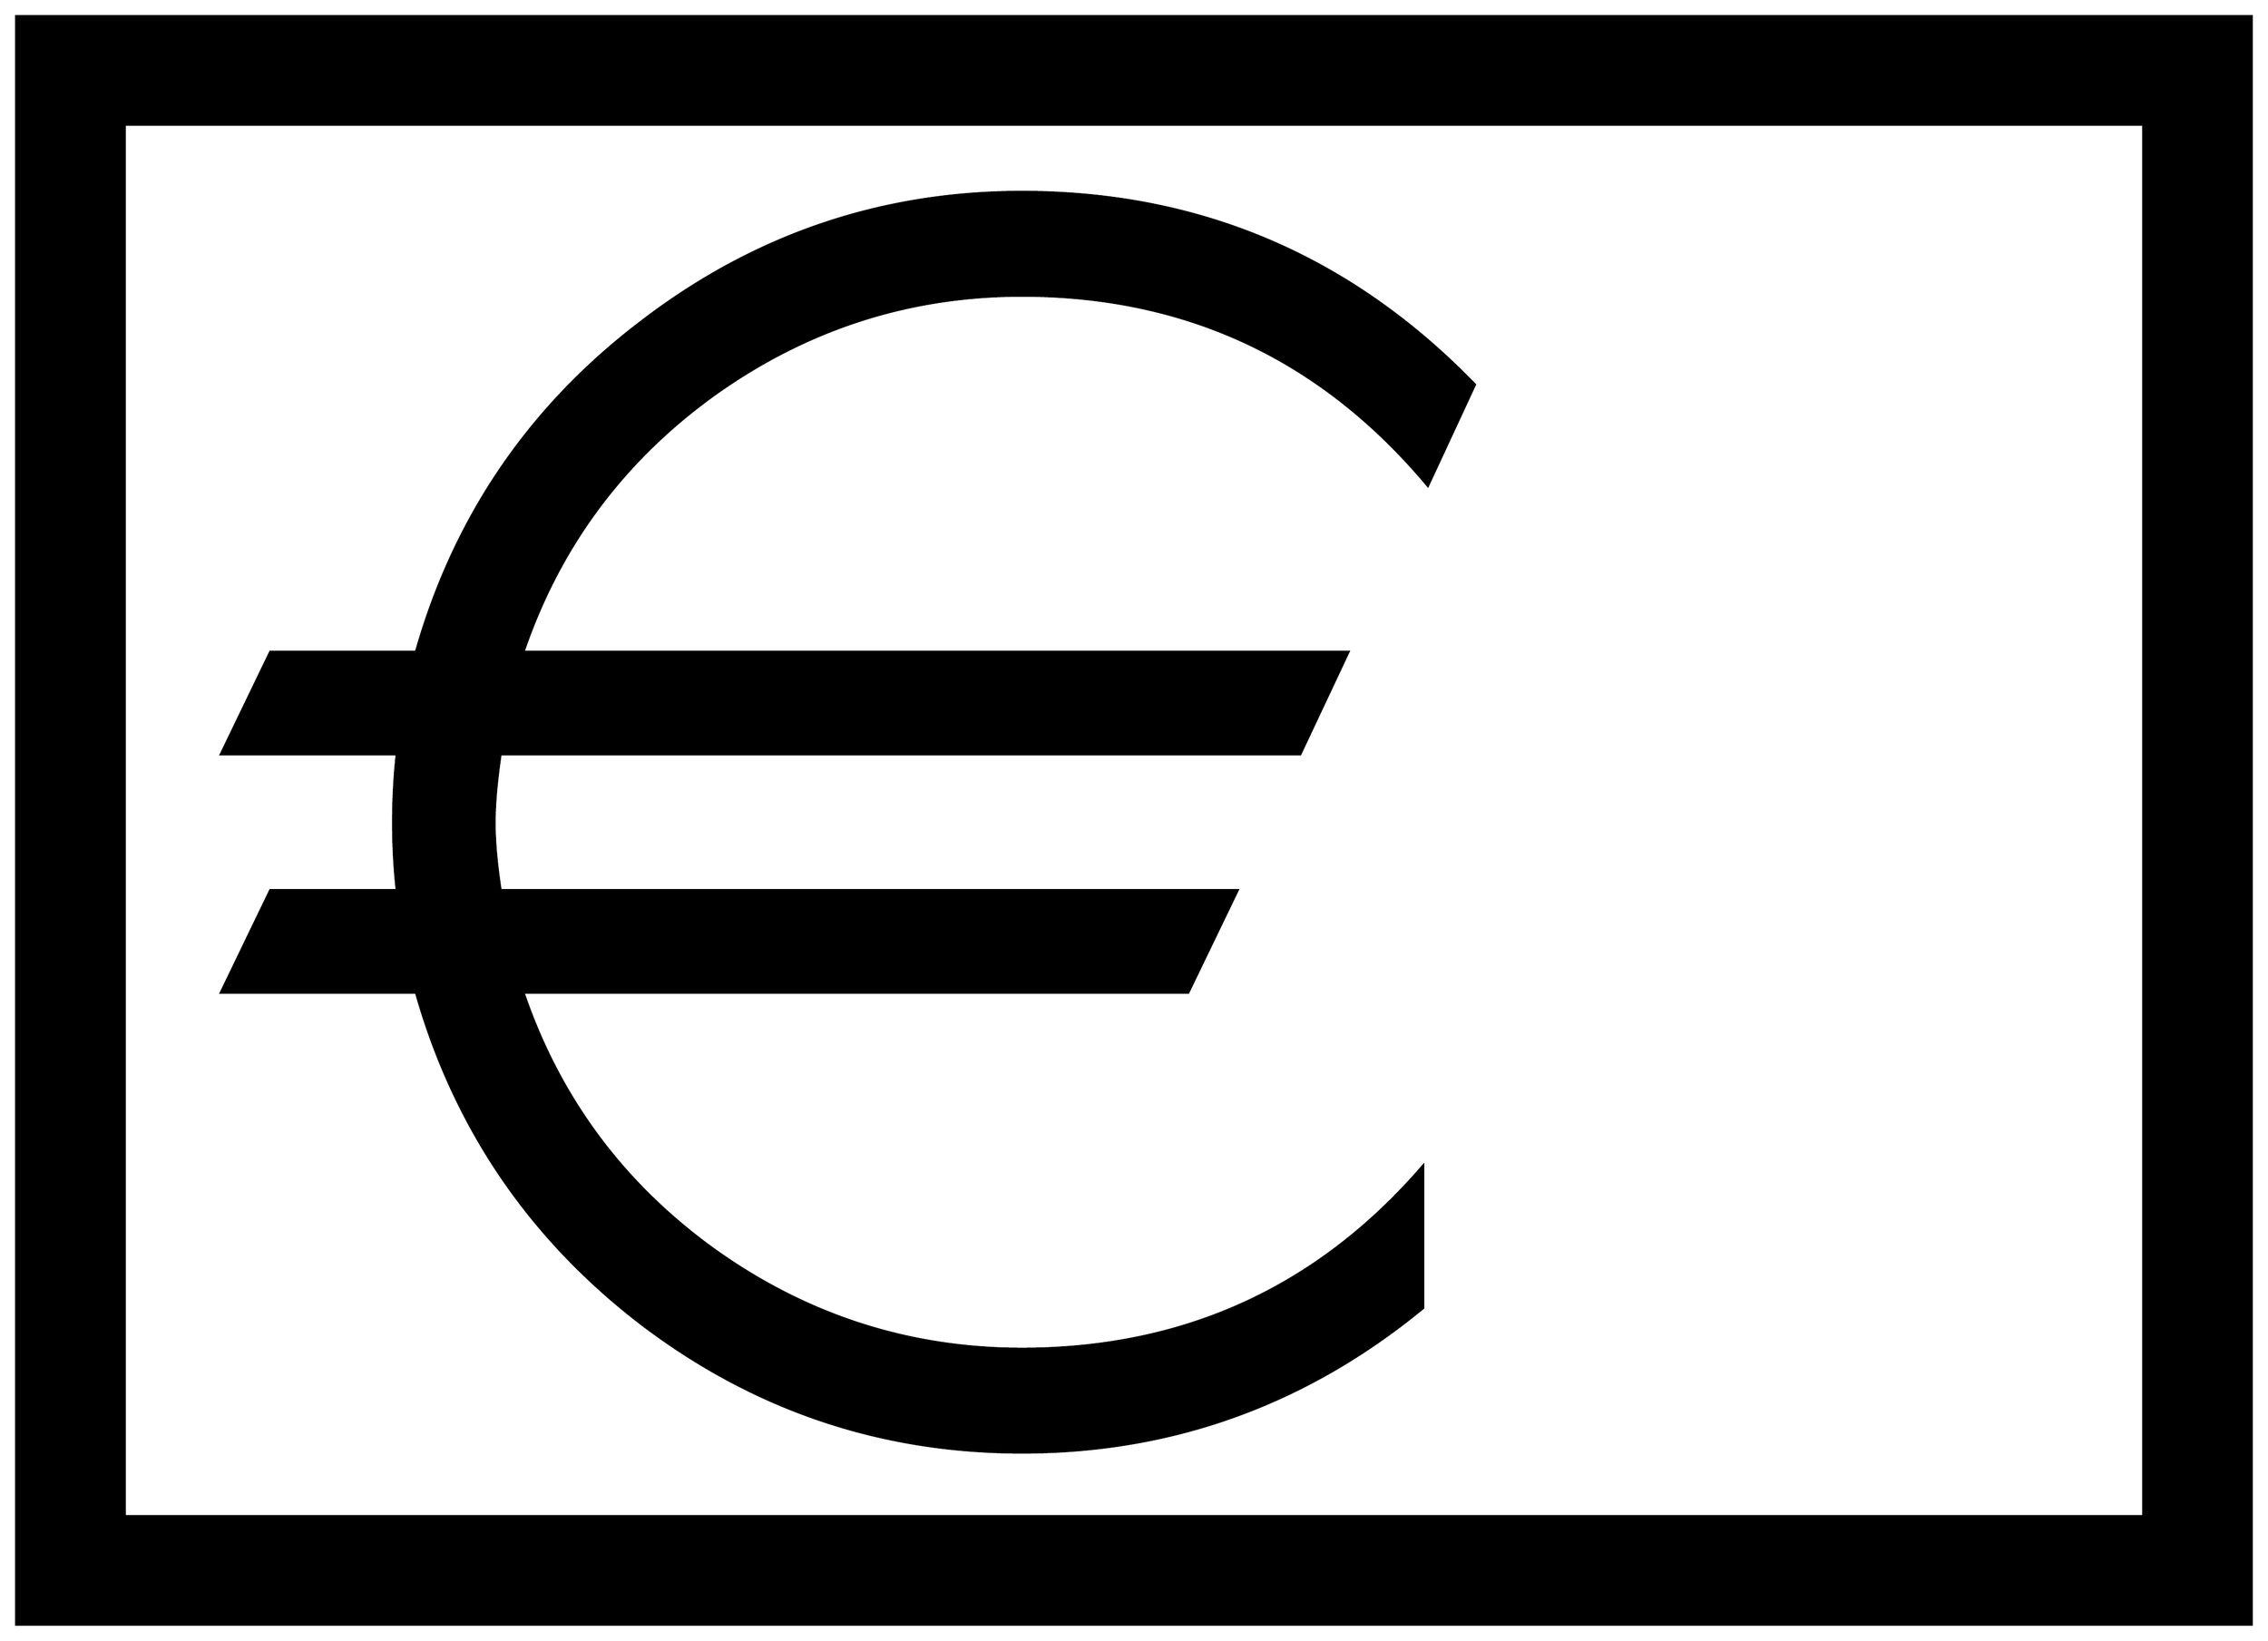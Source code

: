 


\begin{tikzpicture}[y=0.80pt, x=0.80pt, yscale=-1.0, xscale=1.0, inner sep=0pt, outer sep=0pt]
\begin{scope}[shift={(100.0,1792.0)},nonzero rule]
  \path[draw=.,fill=.,line width=1.600pt] (1952.0,0.0) --
    (96.0,0.0) -- (96.0,-1336.0) -- (1952.0,-1336.0) --
    (1952.0,0.0) -- cycle(1862.0,-90.0) -- (1862.0,-1246.0) --
    (186.0,-1246.0) -- (186.0,-90.0) -- (1862.0,-90.0) --
    cycle(1307.0,-1030.0) -- (1268.0,-946.0) .. controls
    (1180.0,-1051.333) and (1067.667,-1104.0) .. (931.0,-1104.0) ..
    controls (837.667,-1104.0) and (752.667,-1076.667) ..
    (676.0,-1022.0) .. controls (600.0,-967.333) and
    (547.0,-896.0) .. (517.0,-808.0) -- (1202.0,-808.0) --
    (1162.0,-723.0) -- (498.0,-723.0) .. controls (494.667,-700.333)
    and (493.0,-681.333) .. (493.0,-666.0) .. controls
    (493.0,-650.667) and (494.667,-632.0) .. (498.0,-610.0) --
    (1110.0,-610.0) -- (1069.0,-525.0) -- (517.0,-525.0) ..
    controls (547.0,-437.0) and (600.0,-365.667) .. (676.0,-311.0)
    .. controls (752.667,-256.333) and (837.667,-229.0) ..
    (931.0,-229.0) .. controls (1065.667,-229.0) and
    (1176.667,-279.667) .. (1264.0,-381.0) -- (1264.0,-263.0) ..
    controls (1166.667,-183.0) and (1055.667,-143.0) ..
    (931.0,-143.0) .. controls (814.333,-143.0) and (709.333,-178.333)
    .. (616.0,-249.0) .. controls (522.667,-320.333) and
    (460.0,-412.333) .. (428.0,-525.0) -- (266.0,-525.0) --
    (307.0,-610.0) -- (412.0,-610.0) .. controls (410.0,-628.667)
    and (409.0,-647.333) .. (409.0,-666.0) .. controls
    (409.0,-685.333) and (410.0,-704.333) .. (412.0,-723.0) --
    (266.0,-723.0) -- (307.0,-808.0) -- (428.0,-808.0) ..
    controls (460.0,-920.667) and (522.667,-1012.333) ..
    (616.0,-1083.0) .. controls (709.333,-1154.333) and
    (814.333,-1190.0) .. (931.0,-1190.0) .. controls
    (1078.333,-1190.0) and (1203.667,-1136.667) .. (1307.0,-1030.0) --
    cycle;
\end{scope}

\end{tikzpicture}

